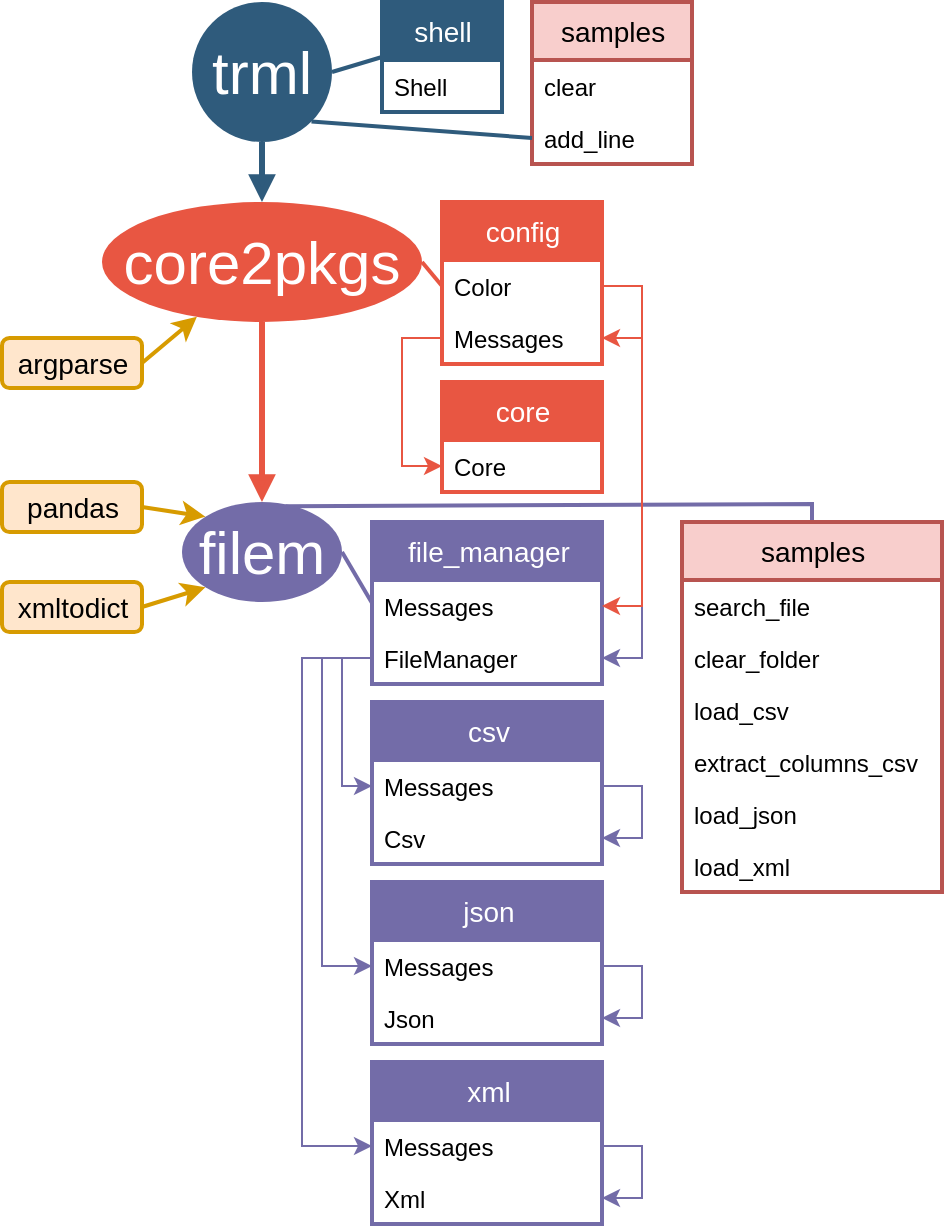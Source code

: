 <mxfile version="12.1.0" type="github" pages="1"><diagram id="X22sX5QwYgRkkETN-2Oq" name="Page-1"><mxGraphModel dx="-9" dy="493" grid="1" gridSize="10" guides="1" tooltips="1" connect="1" arrows="1" fold="1" page="1" pageScale="1" pageWidth="827" pageHeight="1169" background="none" math="0" shadow="0"><root><mxCell id="0"/><mxCell id="1" parent="0"/><mxCell id="KumTwc9kImUSRbm_J5hq-126" value="" style="edgeStyle=none;endArrow=none;strokeWidth=2;strokeColor=#736CA8;html=1;entryX=0.5;entryY=0;entryDx=0;entryDy=0;rounded=0;exitX=0.647;exitY=0.043;exitDx=0;exitDy=0;exitPerimeter=0;" edge="1" parent="1" source="KumTwc9kImUSRbm_J5hq-86" target="KumTwc9kImUSRbm_J5hq-123"><mxGeometry x="-624.5" y="-85" width="100" height="100" as="geometry"><mxPoint x="1385" y="88" as="sourcePoint"/><mxPoint x="1274.749" y="79.749" as="targetPoint"/><Array as="points"><mxPoint x="1515" y="261"/></Array></mxGeometry></mxCell><mxCell id="KumTwc9kImUSRbm_J5hq-8" value="" style="edgeStyle=none;endArrow=none;strokeWidth=2;strokeColor=#2F5B7C;html=1;entryX=1;entryY=0.5;entryDx=0;entryDy=0;exitX=0;exitY=0.5;exitDx=0;exitDy=0;" edge="1" parent="1" source="KumTwc9kImUSRbm_J5hq-26" target="KumTwc9kImUSRbm_J5hq-11"><mxGeometry x="-644.5" y="-105" width="100" height="100" as="geometry"><mxPoint x="1300" y="45" as="sourcePoint"/><mxPoint x="1220" y="50" as="targetPoint"/><Array as="points"/></mxGeometry></mxCell><mxCell id="KumTwc9kImUSRbm_J5hq-64" value="" style="edgeStyle=orthogonalEdgeStyle;rounded=0;orthogonalLoop=1;jettySize=auto;html=1;startSize=30;strokeColor=#2F5B7C;strokeWidth=3;fontSize=30;fontColor=#000000;endArrow=block;endFill=1;" edge="1" parent="1" source="KumTwc9kImUSRbm_J5hq-11" target="KumTwc9kImUSRbm_J5hq-63"><mxGeometry relative="1" as="geometry"/></mxCell><mxCell id="KumTwc9kImUSRbm_J5hq-11" value="trml" style="ellipse;whiteSpace=wrap;html=1;shadow=0;fontFamily=Helvetica;fontSize=30;fontColor=#FFFFFF;align=center;strokeColor=none;strokeWidth=6;fillColor=#2F5B7C;fontStyle=0;gradientColor=none;aspect=fixed;" vertex="1" parent="1"><mxGeometry x="1205" y="10" width="70" height="70" as="geometry"/></mxCell><mxCell id="KumTwc9kImUSRbm_J5hq-63" value="core2pkgs" style="ellipse;whiteSpace=wrap;html=1;shadow=0;fontFamily=Helvetica;fontSize=30;fontColor=#FFFFFF;align=center;strokeColor=none;strokeWidth=6;fillColor=#E85642;fontStyle=0;gradientColor=none;" vertex="1" parent="1"><mxGeometry x="1160" y="110" width="160" height="60" as="geometry"/></mxCell><mxCell id="KumTwc9kImUSRbm_J5hq-26" value="shell" style="swimlane;fontStyle=0;childLayout=stackLayout;horizontal=1;startSize=29;fillColor=#2F5B7C;horizontalStack=0;resizeParent=1;resizeParentMax=0;resizeLast=0;collapsible=1;marginBottom=0;swimlaneFillColor=#ffffff;align=center;fontSize=14;rounded=0;shadow=0;strokeWidth=2;fontColor=#FFFFFF;spacing=2;spacingTop=0;strokeColor=#2F5B7C;swimlaneLine=1;html=1;overflow=visible;" vertex="1" parent="1"><mxGeometry x="1300" y="10" width="60" height="55" as="geometry"><mxRectangle x="1300" y="10" width="70" height="30" as="alternateBounds"/></mxGeometry></mxCell><mxCell id="KumTwc9kImUSRbm_J5hq-27" value="Shell" style="text;spacingLeft=4;spacingRight=4;overflow=hidden;rotatable=0;points=[[0,0.5],[1,0.5]];portConstraint=eastwest;fontSize=12;perimeterSpacing=0;" vertex="1" parent="KumTwc9kImUSRbm_J5hq-26"><mxGeometry y="29" width="60" height="26" as="geometry"/></mxCell><mxCell id="KumTwc9kImUSRbm_J5hq-65" value="" style="edgeStyle=none;endArrow=none;strokeWidth=2;strokeColor=#E85642;html=1;entryX=1;entryY=0.5;entryDx=0;entryDy=0;exitX=0;exitY=0.5;exitDx=0;exitDy=0;rounded=1;" edge="1" parent="1" source="KumTwc9kImUSRbm_J5hq-67" target="KumTwc9kImUSRbm_J5hq-63"><mxGeometry x="-609.5" y="-5" width="100" height="100" as="geometry"><mxPoint x="1335" y="145" as="sourcePoint"/><mxPoint x="1300.0" y="120" as="targetPoint"/><Array as="points"/></mxGeometry></mxCell><mxCell id="KumTwc9kImUSRbm_J5hq-66" value="config" style="swimlane;fontStyle=0;childLayout=stackLayout;horizontal=1;startSize=29;fillColor=#E85642;horizontalStack=0;resizeParent=1;resizeParentMax=0;resizeLast=0;collapsible=1;marginBottom=0;swimlaneFillColor=#ffffff;align=center;fontSize=14;rounded=0;shadow=0;strokeWidth=2;fontColor=#FFFFFF;spacing=2;spacingTop=0;strokeColor=#E85642;swimlaneLine=1;html=1;overflow=visible;" vertex="1" parent="1"><mxGeometry x="1330" y="110" width="80" height="81" as="geometry"><mxRectangle x="1330" y="110" width="70" height="30" as="alternateBounds"/></mxGeometry></mxCell><mxCell id="KumTwc9kImUSRbm_J5hq-67" value="Color" style="text;spacingLeft=4;spacingRight=4;overflow=hidden;rotatable=0;points=[[0,0.5],[1,0.5]];portConstraint=eastwest;fontSize=12;perimeterSpacing=0;" vertex="1" parent="KumTwc9kImUSRbm_J5hq-66"><mxGeometry y="29" width="80" height="26" as="geometry"/></mxCell><mxCell id="KumTwc9kImUSRbm_J5hq-70" value="Messages" style="text;spacingLeft=4;spacingRight=4;overflow=hidden;rotatable=0;points=[[0,0.5],[1,0.5]];portConstraint=eastwest;fontSize=12;perimeterSpacing=0;" vertex="1" parent="KumTwc9kImUSRbm_J5hq-66"><mxGeometry y="55" width="80" height="26" as="geometry"/></mxCell><mxCell id="KumTwc9kImUSRbm_J5hq-71" value="" style="edgeStyle=none;endArrow=classic;strokeWidth=1;strokeColor=#E85642;html=1;entryX=1;entryY=0.5;entryDx=0;entryDy=0;rounded=0;exitX=1;exitY=0.5;exitDx=0;exitDy=0;endFill=1;" edge="1" parent="KumTwc9kImUSRbm_J5hq-66" source="KumTwc9kImUSRbm_J5hq-67" target="KumTwc9kImUSRbm_J5hq-70"><mxGeometry x="-1934.5" y="-105" width="100" height="100" as="geometry"><mxPoint x="145" y="42" as="sourcePoint"/><mxPoint x="-5.0" y="40" as="targetPoint"/><Array as="points"><mxPoint x="100" y="42"/><mxPoint x="100" y="68"/></Array></mxGeometry></mxCell><mxCell id="KumTwc9kImUSRbm_J5hq-69" value="" style="rounded=1;orthogonalLoop=1;jettySize=auto;html=1;startSize=30;endArrow=classic;endFill=1;strokeColor=#D79B00;strokeWidth=2;fontSize=30;fontColor=#000000;exitX=1;exitY=0.5;exitDx=0;exitDy=0;" edge="1" parent="1" source="KumTwc9kImUSRbm_J5hq-68" target="KumTwc9kImUSRbm_J5hq-63"><mxGeometry relative="1" as="geometry"/></mxCell><mxCell id="KumTwc9kImUSRbm_J5hq-68" value="&lt;pre style=&quot;font-size: 14px;&quot;&gt;&lt;font face=&quot;Helvetica&quot; style=&quot;font-size: 14px;&quot;&gt;argparse&lt;/font&gt;&lt;/pre&gt;" style="rounded=1;fillColor=#ffe6cc;strokeColor=#D79B00;strokeWidth=2;shadow=0;html=1;fontSize=14;" vertex="1" parent="1"><mxGeometry x="1110" y="178" width="70" height="25" as="geometry"/></mxCell><mxCell id="KumTwc9kImUSRbm_J5hq-72" value="core" style="swimlane;fontStyle=0;childLayout=stackLayout;horizontal=1;startSize=29;fillColor=#E85642;horizontalStack=0;resizeParent=1;resizeParentMax=0;resizeLast=0;collapsible=1;marginBottom=0;swimlaneFillColor=#ffffff;align=center;fontSize=14;rounded=0;shadow=0;strokeWidth=2;fontColor=#FFFFFF;spacing=2;spacingTop=0;strokeColor=#E85642;swimlaneLine=1;html=1;overflow=visible;" vertex="1" parent="1"><mxGeometry x="1330" y="200" width="80" height="55" as="geometry"><mxRectangle x="1330" y="200" width="70" height="30" as="alternateBounds"/></mxGeometry></mxCell><mxCell id="KumTwc9kImUSRbm_J5hq-73" value="Core" style="text;spacingLeft=4;spacingRight=4;overflow=hidden;rotatable=0;points=[[0,0.5],[1,0.5]];portConstraint=eastwest;fontSize=12;perimeterSpacing=0;" vertex="1" parent="KumTwc9kImUSRbm_J5hq-72"><mxGeometry y="29" width="80" height="26" as="geometry"/></mxCell><mxCell id="KumTwc9kImUSRbm_J5hq-75" value="" style="edgeStyle=none;endArrow=classic;strokeWidth=1;strokeColor=#E85642;html=1;entryX=0;entryY=0.5;entryDx=0;entryDy=0;rounded=0;exitX=0;exitY=0.5;exitDx=0;exitDy=0;endFill=1;" edge="1" parent="1" source="KumTwc9kImUSRbm_J5hq-70" target="KumTwc9kImUSRbm_J5hq-73"><mxGeometry x="-599.5" y="95" width="100" height="100" as="geometry"><mxPoint x="1480" y="242" as="sourcePoint"/><mxPoint x="1330.0" y="240" as="targetPoint"/><Array as="points"><mxPoint x="1310" y="178"/><mxPoint x="1310" y="242"/></Array></mxGeometry></mxCell><mxCell id="KumTwc9kImUSRbm_J5hq-78" value="samples" style="swimlane;fontStyle=0;childLayout=stackLayout;horizontal=1;startSize=29;fillColor=#f8cecc;horizontalStack=0;resizeParent=1;resizeParentMax=0;resizeLast=0;collapsible=1;marginBottom=0;swimlaneFillColor=#ffffff;align=center;fontSize=14;rounded=0;shadow=0;strokeWidth=2;spacing=2;spacingTop=0;strokeColor=#B85450;swimlaneLine=1;html=1;overflow=visible;" vertex="1" parent="1"><mxGeometry x="1375" y="10" width="80" height="81" as="geometry"><mxRectangle x="1375" y="10" width="70" height="30" as="alternateBounds"/></mxGeometry></mxCell><mxCell id="KumTwc9kImUSRbm_J5hq-79" value="clear" style="text;spacingLeft=4;spacingRight=4;overflow=hidden;rotatable=0;points=[[0,0.5],[1,0.5]];portConstraint=eastwest;fontSize=12;perimeterSpacing=0;" vertex="1" parent="KumTwc9kImUSRbm_J5hq-78"><mxGeometry y="29" width="80" height="26" as="geometry"/></mxCell><mxCell id="KumTwc9kImUSRbm_J5hq-80" value="add_line" style="text;spacingLeft=4;spacingRight=4;overflow=hidden;rotatable=0;points=[[0,0.5],[1,0.5]];portConstraint=eastwest;fontSize=12;perimeterSpacing=0;" vertex="1" parent="KumTwc9kImUSRbm_J5hq-78"><mxGeometry y="55" width="80" height="26" as="geometry"/></mxCell><mxCell id="KumTwc9kImUSRbm_J5hq-85" value="" style="edgeStyle=none;endArrow=none;strokeWidth=2;strokeColor=#2F5B7C;html=1;entryX=1;entryY=1;entryDx=0;entryDy=0;rounded=0;exitX=0;exitY=0.5;exitDx=0;exitDy=0;" edge="1" parent="1" source="KumTwc9kImUSRbm_J5hq-80" target="KumTwc9kImUSRbm_J5hq-11"><mxGeometry x="-634.5" y="-95" width="100" height="100" as="geometry"><mxPoint x="1470" y="70" as="sourcePoint"/><mxPoint x="1285.0" y="55" as="targetPoint"/></mxGeometry></mxCell><mxCell id="KumTwc9kImUSRbm_J5hq-86" value="filem" style="ellipse;whiteSpace=wrap;html=1;shadow=0;fontFamily=Helvetica;fontSize=30;fontColor=#FFFFFF;align=center;strokeColor=none;strokeWidth=6;fillColor=#736CA8;fontStyle=0;gradientColor=none;" vertex="1" parent="1"><mxGeometry x="1200" y="260" width="80" height="50" as="geometry"/></mxCell><mxCell id="KumTwc9kImUSRbm_J5hq-89" value="" style="edgeStyle=orthogonalEdgeStyle;rounded=0;orthogonalLoop=1;jettySize=auto;html=1;startSize=30;strokeColor=#E85642;strokeWidth=3;fontSize=30;fontColor=#000000;endArrow=block;endFill=1;exitX=0.5;exitY=1;exitDx=0;exitDy=0;entryX=0.5;entryY=0;entryDx=0;entryDy=0;" edge="1" parent="1" source="KumTwc9kImUSRbm_J5hq-63" target="KumTwc9kImUSRbm_J5hq-86"><mxGeometry relative="1" as="geometry"><mxPoint x="1250" y="90" as="sourcePoint"/><mxPoint x="1250" y="120" as="targetPoint"/></mxGeometry></mxCell><mxCell id="KumTwc9kImUSRbm_J5hq-94" value="" style="rounded=1;orthogonalLoop=1;jettySize=auto;html=1;startSize=30;endArrow=classic;endFill=1;strokeColor=#D79B00;strokeWidth=2;fontSize=30;fontColor=#000000;exitX=1;exitY=0.5;exitDx=0;exitDy=0;entryX=0;entryY=0;entryDx=0;entryDy=0;" edge="1" parent="1" source="KumTwc9kImUSRbm_J5hq-95" target="KumTwc9kImUSRbm_J5hq-86"><mxGeometry relative="1" as="geometry"><mxPoint x="1197.118" y="273.142" as="targetPoint"/></mxGeometry></mxCell><mxCell id="KumTwc9kImUSRbm_J5hq-95" value="&lt;pre style=&quot;font-size: 14px&quot;&gt;&lt;font face=&quot;Helvetica&quot; style=&quot;font-size: 14px&quot;&gt;pandas&lt;/font&gt;&lt;/pre&gt;" style="rounded=1;fillColor=#ffe6cc;strokeColor=#D79B00;strokeWidth=2;shadow=0;html=1;fontSize=14;" vertex="1" parent="1"><mxGeometry x="1110" y="250" width="70" height="25" as="geometry"/></mxCell><mxCell id="KumTwc9kImUSRbm_J5hq-99" value="" style="rounded=1;orthogonalLoop=1;jettySize=auto;html=1;startSize=30;endArrow=classic;endFill=1;strokeColor=#D79B00;strokeWidth=2;fontSize=30;fontColor=#000000;exitX=1;exitY=0.5;exitDx=0;exitDy=0;entryX=0;entryY=1;entryDx=0;entryDy=0;" edge="1" parent="1" source="KumTwc9kImUSRbm_J5hq-100" target="KumTwc9kImUSRbm_J5hq-86"><mxGeometry relative="1" as="geometry"><mxPoint x="1197.118" y="313.142" as="targetPoint"/></mxGeometry></mxCell><mxCell id="KumTwc9kImUSRbm_J5hq-100" value="&lt;pre style=&quot;font-size: 14px&quot;&gt;&lt;font face=&quot;Helvetica&quot; style=&quot;font-size: 14px&quot;&gt;xmltodict&lt;/font&gt;&lt;/pre&gt;" style="rounded=1;fillColor=#ffe6cc;strokeColor=#D79B00;strokeWidth=2;shadow=0;html=1;fontSize=14;" vertex="1" parent="1"><mxGeometry x="1110" y="300" width="70" height="25" as="geometry"/></mxCell><mxCell id="KumTwc9kImUSRbm_J5hq-101" value="file_manager" style="swimlane;fontStyle=0;childLayout=stackLayout;horizontal=1;startSize=29;fillColor=#736CA8;horizontalStack=0;resizeParent=1;resizeParentMax=0;resizeLast=0;collapsible=1;marginBottom=0;swimlaneFillColor=#ffffff;align=center;fontSize=14;rounded=0;shadow=0;strokeWidth=2;fontColor=#FFFFFF;spacing=2;spacingTop=0;strokeColor=#736CA8;swimlaneLine=1;html=1;overflow=visible;" vertex="1" parent="1"><mxGeometry x="1295" y="270" width="115" height="81" as="geometry"><mxRectangle x="1295" y="270" width="70" height="30" as="alternateBounds"/></mxGeometry></mxCell><mxCell id="KumTwc9kImUSRbm_J5hq-102" value="Messages" style="text;spacingLeft=4;spacingRight=4;overflow=hidden;rotatable=0;points=[[0,0.5],[1,0.5]];portConstraint=eastwest;fontSize=12;perimeterSpacing=0;" vertex="1" parent="KumTwc9kImUSRbm_J5hq-101"><mxGeometry y="29" width="115" height="26" as="geometry"/></mxCell><mxCell id="KumTwc9kImUSRbm_J5hq-104" value="FileManager" style="text;spacingLeft=4;spacingRight=4;overflow=hidden;rotatable=0;points=[[0,0.5],[1,0.5]];portConstraint=eastwest;fontSize=12;perimeterSpacing=0;" vertex="1" parent="KumTwc9kImUSRbm_J5hq-101"><mxGeometry y="55" width="115" height="26" as="geometry"/></mxCell><mxCell id="KumTwc9kImUSRbm_J5hq-105" value="" style="edgeStyle=none;endArrow=classic;strokeWidth=1;strokeColor=#736CA8;html=1;entryX=1;entryY=0.5;entryDx=0;entryDy=0;rounded=0;endFill=1;" edge="1" parent="KumTwc9kImUSRbm_J5hq-101" target="KumTwc9kImUSRbm_J5hq-104"><mxGeometry x="-3219.5" y="-365" width="100" height="100" as="geometry"><mxPoint x="135" y="42" as="sourcePoint"/><mxPoint x="125" y="-82" as="targetPoint"/><Array as="points"><mxPoint x="135" y="68"/></Array></mxGeometry></mxCell><mxCell id="KumTwc9kImUSRbm_J5hq-103" value="" style="edgeStyle=none;endArrow=none;strokeWidth=2;strokeColor=#736CA8;html=1;entryX=1;entryY=0.5;entryDx=0;entryDy=0;exitX=0;exitY=0.5;exitDx=0;exitDy=0;rounded=1;" edge="1" parent="1" source="KumTwc9kImUSRbm_J5hq-101" target="KumTwc9kImUSRbm_J5hq-86"><mxGeometry x="-599.5" y="5" width="100" height="100" as="geometry"><mxPoint x="1340" y="162" as="sourcePoint"/><mxPoint x="1330.0" y="150" as="targetPoint"/><Array as="points"/></mxGeometry></mxCell><mxCell id="KumTwc9kImUSRbm_J5hq-106" value="" style="edgeStyle=none;endArrow=classic;strokeWidth=1;strokeColor=#E85642;html=1;rounded=0;endFill=1;entryX=1;entryY=0.5;entryDx=0;entryDy=0;" edge="1" parent="1" target="KumTwc9kImUSRbm_J5hq-102"><mxGeometry x="-3209.5" y="-355" width="100" height="100" as="geometry"><mxPoint x="1430" y="178" as="sourcePoint"/><mxPoint x="1410" y="310" as="targetPoint"/><Array as="points"><mxPoint x="1430" y="312"/></Array></mxGeometry></mxCell><mxCell id="KumTwc9kImUSRbm_J5hq-108" value="csv" style="swimlane;fontStyle=0;childLayout=stackLayout;horizontal=1;startSize=29;fillColor=#736CA8;horizontalStack=0;resizeParent=1;resizeParentMax=0;resizeLast=0;collapsible=1;marginBottom=0;swimlaneFillColor=#ffffff;align=center;fontSize=14;rounded=0;shadow=0;strokeWidth=2;fontColor=#FFFFFF;spacing=2;spacingTop=0;strokeColor=#736CA8;swimlaneLine=1;html=1;overflow=visible;" vertex="1" parent="1"><mxGeometry x="1295" y="360" width="115" height="81" as="geometry"><mxRectangle x="1300" y="260" width="70" height="30" as="alternateBounds"/></mxGeometry></mxCell><mxCell id="KumTwc9kImUSRbm_J5hq-109" value="Messages" style="text;spacingLeft=4;spacingRight=4;overflow=hidden;rotatable=0;points=[[0,0.5],[1,0.5]];portConstraint=eastwest;fontSize=12;perimeterSpacing=0;" vertex="1" parent="KumTwc9kImUSRbm_J5hq-108"><mxGeometry y="29" width="115" height="26" as="geometry"/></mxCell><mxCell id="KumTwc9kImUSRbm_J5hq-110" value="Csv" style="text;spacingLeft=4;spacingRight=4;overflow=hidden;rotatable=0;points=[[0,0.5],[1,0.5]];portConstraint=eastwest;fontSize=12;perimeterSpacing=0;" vertex="1" parent="KumTwc9kImUSRbm_J5hq-108"><mxGeometry y="55" width="115" height="26" as="geometry"/></mxCell><mxCell id="KumTwc9kImUSRbm_J5hq-112" value="" style="edgeStyle=none;endArrow=classic;strokeWidth=1;strokeColor=#736CA8;html=1;entryX=1;entryY=0.5;entryDx=0;entryDy=0;rounded=0;endFill=1;exitX=1;exitY=0.5;exitDx=0;exitDy=0;" edge="1" parent="KumTwc9kImUSRbm_J5hq-108" source="KumTwc9kImUSRbm_J5hq-109" target="KumTwc9kImUSRbm_J5hq-110"><mxGeometry x="-3209.5" y="-355" width="100" height="100" as="geometry"><mxPoint x="165" y="42" as="sourcePoint"/><mxPoint x="125" y="52.0" as="targetPoint"/><Array as="points"><mxPoint x="135" y="42"/><mxPoint x="135" y="68"/></Array></mxGeometry></mxCell><mxCell id="KumTwc9kImUSRbm_J5hq-111" value="" style="edgeStyle=none;endArrow=classic;strokeWidth=1;strokeColor=#736CA8;html=1;entryX=0;entryY=0.5;entryDx=0;entryDy=0;rounded=0;endFill=1;exitX=0;exitY=0.5;exitDx=0;exitDy=0;" edge="1" parent="1" source="KumTwc9kImUSRbm_J5hq-104" target="KumTwc9kImUSRbm_J5hq-109"><mxGeometry x="-1924.5" y="-5" width="100" height="100" as="geometry"><mxPoint x="1450" y="338" as="sourcePoint"/><mxPoint x="1420" y="278" as="targetPoint"/><Array as="points"><mxPoint x="1280" y="338"/><mxPoint x="1280" y="402"/></Array></mxGeometry></mxCell><mxCell id="KumTwc9kImUSRbm_J5hq-113" value="json" style="swimlane;fontStyle=0;childLayout=stackLayout;horizontal=1;startSize=29;fillColor=#736CA8;horizontalStack=0;resizeParent=1;resizeParentMax=0;resizeLast=0;collapsible=1;marginBottom=0;swimlaneFillColor=#ffffff;align=center;fontSize=14;rounded=0;shadow=0;strokeWidth=2;fontColor=#FFFFFF;spacing=2;spacingTop=0;strokeColor=#736CA8;swimlaneLine=1;html=1;overflow=visible;" vertex="1" parent="1"><mxGeometry x="1295" y="450" width="115" height="81" as="geometry"><mxRectangle x="1300" y="260" width="70" height="30" as="alternateBounds"/></mxGeometry></mxCell><mxCell id="KumTwc9kImUSRbm_J5hq-114" value="Messages" style="text;spacingLeft=4;spacingRight=4;overflow=hidden;rotatable=0;points=[[0,0.5],[1,0.5]];portConstraint=eastwest;fontSize=12;perimeterSpacing=0;" vertex="1" parent="KumTwc9kImUSRbm_J5hq-113"><mxGeometry y="29" width="115" height="26" as="geometry"/></mxCell><mxCell id="KumTwc9kImUSRbm_J5hq-115" value="Json" style="text;spacingLeft=4;spacingRight=4;overflow=hidden;rotatable=0;points=[[0,0.5],[1,0.5]];portConstraint=eastwest;fontSize=12;perimeterSpacing=0;" vertex="1" parent="KumTwc9kImUSRbm_J5hq-113"><mxGeometry y="55" width="115" height="26" as="geometry"/></mxCell><mxCell id="KumTwc9kImUSRbm_J5hq-116" value="" style="edgeStyle=none;endArrow=classic;strokeWidth=1;strokeColor=#736CA8;html=1;entryX=1;entryY=0.5;entryDx=0;entryDy=0;rounded=0;endFill=1;exitX=1;exitY=0.5;exitDx=0;exitDy=0;" edge="1" parent="KumTwc9kImUSRbm_J5hq-113" source="KumTwc9kImUSRbm_J5hq-114" target="KumTwc9kImUSRbm_J5hq-115"><mxGeometry x="-3209.5" y="-355" width="100" height="100" as="geometry"><mxPoint x="165" y="42" as="sourcePoint"/><mxPoint x="125" y="52.0" as="targetPoint"/><Array as="points"><mxPoint x="135" y="42"/><mxPoint x="135" y="68"/></Array></mxGeometry></mxCell><mxCell id="KumTwc9kImUSRbm_J5hq-117" value="" style="edgeStyle=none;endArrow=classic;strokeWidth=1;strokeColor=#736CA8;html=1;entryX=0;entryY=0.5;entryDx=0;entryDy=0;rounded=0;endFill=1;exitX=0;exitY=0.5;exitDx=0;exitDy=0;" edge="1" parent="1" target="KumTwc9kImUSRbm_J5hq-114"><mxGeometry x="-1939.5" y="-5" width="100" height="100" as="geometry"><mxPoint x="1280" y="338.0" as="sourcePoint"/><mxPoint x="1280" y="402.0" as="targetPoint"/><Array as="points"><mxPoint x="1270" y="338"/><mxPoint x="1270" y="420"/><mxPoint x="1270" y="492"/></Array></mxGeometry></mxCell><mxCell id="KumTwc9kImUSRbm_J5hq-118" value="xml" style="swimlane;fontStyle=0;childLayout=stackLayout;horizontal=1;startSize=29;fillColor=#736CA8;horizontalStack=0;resizeParent=1;resizeParentMax=0;resizeLast=0;collapsible=1;marginBottom=0;swimlaneFillColor=#ffffff;align=center;fontSize=14;rounded=0;shadow=0;strokeWidth=2;fontColor=#FFFFFF;spacing=2;spacingTop=0;strokeColor=#736CA8;swimlaneLine=1;html=1;overflow=visible;" vertex="1" parent="1"><mxGeometry x="1295" y="540" width="115" height="81" as="geometry"><mxRectangle x="1300" y="260" width="70" height="30" as="alternateBounds"/></mxGeometry></mxCell><mxCell id="KumTwc9kImUSRbm_J5hq-119" value="Messages" style="text;spacingLeft=4;spacingRight=4;overflow=hidden;rotatable=0;points=[[0,0.5],[1,0.5]];portConstraint=eastwest;fontSize=12;perimeterSpacing=0;" vertex="1" parent="KumTwc9kImUSRbm_J5hq-118"><mxGeometry y="29" width="115" height="26" as="geometry"/></mxCell><mxCell id="KumTwc9kImUSRbm_J5hq-120" value="Xml" style="text;spacingLeft=4;spacingRight=4;overflow=hidden;rotatable=0;points=[[0,0.5],[1,0.5]];portConstraint=eastwest;fontSize=12;perimeterSpacing=0;" vertex="1" parent="KumTwc9kImUSRbm_J5hq-118"><mxGeometry y="55" width="115" height="26" as="geometry"/></mxCell><mxCell id="KumTwc9kImUSRbm_J5hq-121" value="" style="edgeStyle=none;endArrow=classic;strokeWidth=1;strokeColor=#736CA8;html=1;entryX=1;entryY=0.5;entryDx=0;entryDy=0;rounded=0;endFill=1;exitX=1;exitY=0.5;exitDx=0;exitDy=0;" edge="1" parent="KumTwc9kImUSRbm_J5hq-118" source="KumTwc9kImUSRbm_J5hq-119" target="KumTwc9kImUSRbm_J5hq-120"><mxGeometry x="-3209.5" y="-355" width="100" height="100" as="geometry"><mxPoint x="165" y="42" as="sourcePoint"/><mxPoint x="125" y="52.0" as="targetPoint"/><Array as="points"><mxPoint x="135" y="42"/><mxPoint x="135" y="68"/></Array></mxGeometry></mxCell><mxCell id="KumTwc9kImUSRbm_J5hq-122" value="" style="edgeStyle=none;endArrow=classic;strokeWidth=1;strokeColor=#736CA8;html=1;entryX=0;entryY=0.5;entryDx=0;entryDy=0;rounded=0;endFill=1;" edge="1" parent="1" target="KumTwc9kImUSRbm_J5hq-119"><mxGeometry x="-1954.5" y="-5" width="100" height="100" as="geometry"><mxPoint x="1270" y="338" as="sourcePoint"/><mxPoint x="1280" y="492.0" as="targetPoint"/><Array as="points"><mxPoint x="1260" y="338"/><mxPoint x="1260" y="582"/></Array></mxGeometry></mxCell><mxCell id="KumTwc9kImUSRbm_J5hq-123" value="samples" style="swimlane;fontStyle=0;childLayout=stackLayout;horizontal=1;startSize=29;fillColor=#f8cecc;horizontalStack=0;resizeParent=1;resizeParentMax=0;resizeLast=0;collapsible=1;marginBottom=0;swimlaneFillColor=#ffffff;align=center;fontSize=14;rounded=0;shadow=0;strokeWidth=2;spacing=2;spacingTop=0;strokeColor=#B85450;swimlaneLine=1;html=1;overflow=visible;" vertex="1" parent="1"><mxGeometry x="1450" y="270" width="130" height="185" as="geometry"><mxRectangle x="1450" y="270" width="70" height="30" as="alternateBounds"/></mxGeometry></mxCell><mxCell id="KumTwc9kImUSRbm_J5hq-124" value="search_file" style="text;spacingLeft=4;spacingRight=4;overflow=hidden;rotatable=0;points=[[0,0.5],[1,0.5]];portConstraint=eastwest;fontSize=12;perimeterSpacing=0;" vertex="1" parent="KumTwc9kImUSRbm_J5hq-123"><mxGeometry y="29" width="130" height="26" as="geometry"/></mxCell><mxCell id="KumTwc9kImUSRbm_J5hq-125" value="clear_folder" style="text;spacingLeft=4;spacingRight=4;overflow=hidden;rotatable=0;points=[[0,0.5],[1,0.5]];portConstraint=eastwest;fontSize=12;perimeterSpacing=0;" vertex="1" parent="KumTwc9kImUSRbm_J5hq-123"><mxGeometry y="55" width="130" height="26" as="geometry"/></mxCell><mxCell id="KumTwc9kImUSRbm_J5hq-127" value="load_csv" style="text;spacingLeft=4;spacingRight=4;overflow=hidden;rotatable=0;points=[[0,0.5],[1,0.5]];portConstraint=eastwest;fontSize=12;perimeterSpacing=0;" vertex="1" parent="KumTwc9kImUSRbm_J5hq-123"><mxGeometry y="81" width="130" height="26" as="geometry"/></mxCell><mxCell id="KumTwc9kImUSRbm_J5hq-128" value="extract_columns_csv" style="text;spacingLeft=4;spacingRight=4;overflow=hidden;rotatable=0;points=[[0,0.5],[1,0.5]];portConstraint=eastwest;fontSize=12;perimeterSpacing=0;" vertex="1" parent="KumTwc9kImUSRbm_J5hq-123"><mxGeometry y="107" width="130" height="26" as="geometry"/></mxCell><mxCell id="KumTwc9kImUSRbm_J5hq-129" value="load_json" style="text;spacingLeft=4;spacingRight=4;overflow=hidden;rotatable=0;points=[[0,0.5],[1,0.5]];portConstraint=eastwest;fontSize=12;perimeterSpacing=0;" vertex="1" parent="KumTwc9kImUSRbm_J5hq-123"><mxGeometry y="133" width="130" height="26" as="geometry"/></mxCell><mxCell id="KumTwc9kImUSRbm_J5hq-130" value="load_xml" style="text;spacingLeft=4;spacingRight=4;overflow=hidden;rotatable=0;points=[[0,0.5],[1,0.5]];portConstraint=eastwest;fontSize=12;perimeterSpacing=0;" vertex="1" parent="KumTwc9kImUSRbm_J5hq-123"><mxGeometry y="159" width="130" height="26" as="geometry"/></mxCell></root></mxGraphModel></diagram></mxfile>